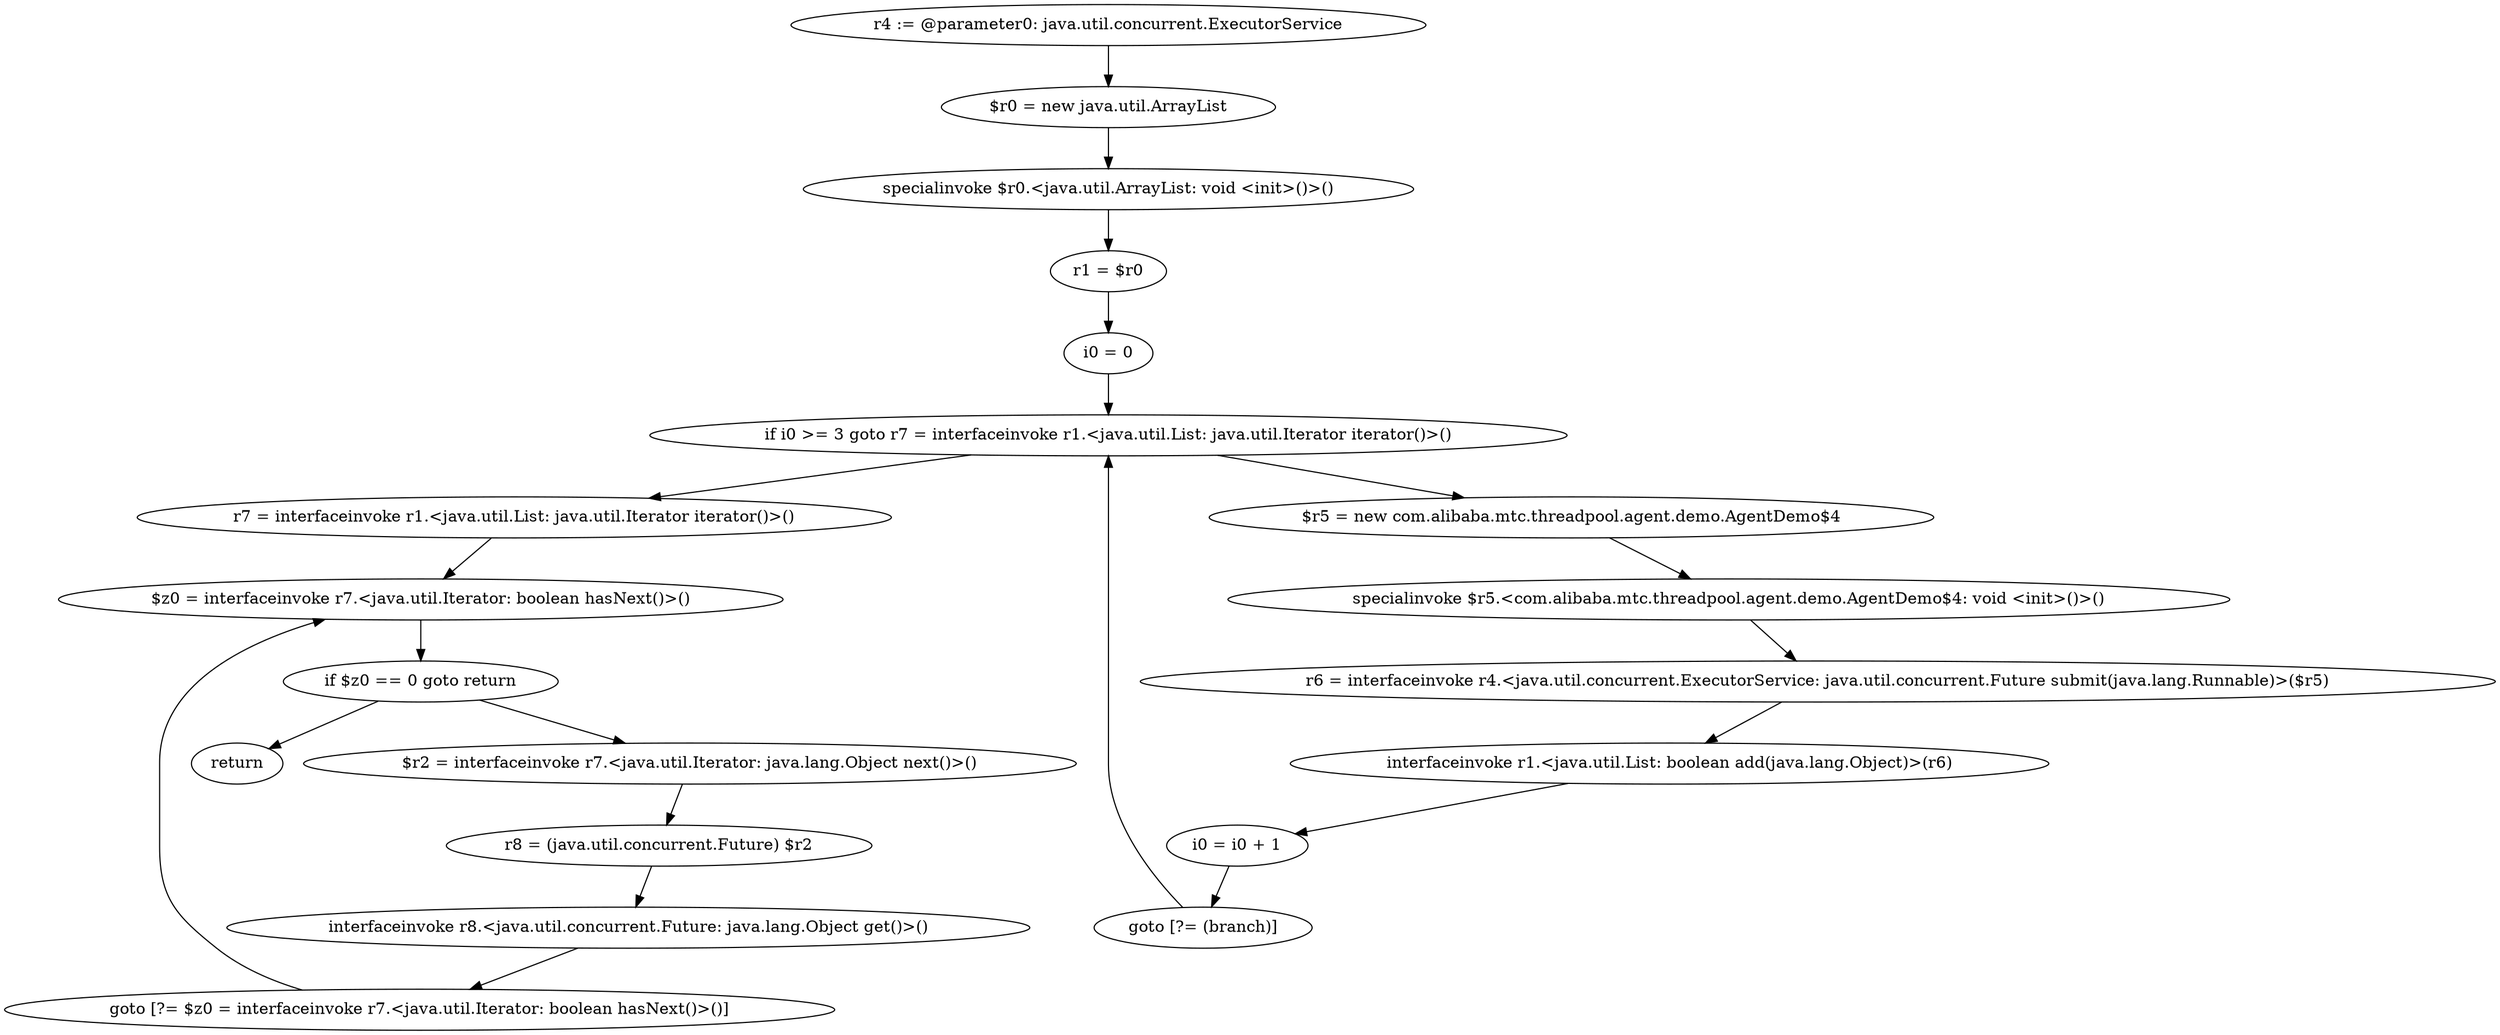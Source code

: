 digraph "unitGraph" {
    "r4 := @parameter0: java.util.concurrent.ExecutorService"
    "$r0 = new java.util.ArrayList"
    "specialinvoke $r0.<java.util.ArrayList: void <init>()>()"
    "r1 = $r0"
    "i0 = 0"
    "if i0 >= 3 goto r7 = interfaceinvoke r1.<java.util.List: java.util.Iterator iterator()>()"
    "$r5 = new com.alibaba.mtc.threadpool.agent.demo.AgentDemo$4"
    "specialinvoke $r5.<com.alibaba.mtc.threadpool.agent.demo.AgentDemo$4: void <init>()>()"
    "r6 = interfaceinvoke r4.<java.util.concurrent.ExecutorService: java.util.concurrent.Future submit(java.lang.Runnable)>($r5)"
    "interfaceinvoke r1.<java.util.List: boolean add(java.lang.Object)>(r6)"
    "i0 = i0 + 1"
    "goto [?= (branch)]"
    "r7 = interfaceinvoke r1.<java.util.List: java.util.Iterator iterator()>()"
    "$z0 = interfaceinvoke r7.<java.util.Iterator: boolean hasNext()>()"
    "if $z0 == 0 goto return"
    "$r2 = interfaceinvoke r7.<java.util.Iterator: java.lang.Object next()>()"
    "r8 = (java.util.concurrent.Future) $r2"
    "interfaceinvoke r8.<java.util.concurrent.Future: java.lang.Object get()>()"
    "goto [?= $z0 = interfaceinvoke r7.<java.util.Iterator: boolean hasNext()>()]"
    "return"
    "r4 := @parameter0: java.util.concurrent.ExecutorService"->"$r0 = new java.util.ArrayList";
    "$r0 = new java.util.ArrayList"->"specialinvoke $r0.<java.util.ArrayList: void <init>()>()";
    "specialinvoke $r0.<java.util.ArrayList: void <init>()>()"->"r1 = $r0";
    "r1 = $r0"->"i0 = 0";
    "i0 = 0"->"if i0 >= 3 goto r7 = interfaceinvoke r1.<java.util.List: java.util.Iterator iterator()>()";
    "if i0 >= 3 goto r7 = interfaceinvoke r1.<java.util.List: java.util.Iterator iterator()>()"->"$r5 = new com.alibaba.mtc.threadpool.agent.demo.AgentDemo$4";
    "if i0 >= 3 goto r7 = interfaceinvoke r1.<java.util.List: java.util.Iterator iterator()>()"->"r7 = interfaceinvoke r1.<java.util.List: java.util.Iterator iterator()>()";
    "$r5 = new com.alibaba.mtc.threadpool.agent.demo.AgentDemo$4"->"specialinvoke $r5.<com.alibaba.mtc.threadpool.agent.demo.AgentDemo$4: void <init>()>()";
    "specialinvoke $r5.<com.alibaba.mtc.threadpool.agent.demo.AgentDemo$4: void <init>()>()"->"r6 = interfaceinvoke r4.<java.util.concurrent.ExecutorService: java.util.concurrent.Future submit(java.lang.Runnable)>($r5)";
    "r6 = interfaceinvoke r4.<java.util.concurrent.ExecutorService: java.util.concurrent.Future submit(java.lang.Runnable)>($r5)"->"interfaceinvoke r1.<java.util.List: boolean add(java.lang.Object)>(r6)";
    "interfaceinvoke r1.<java.util.List: boolean add(java.lang.Object)>(r6)"->"i0 = i0 + 1";
    "i0 = i0 + 1"->"goto [?= (branch)]";
    "goto [?= (branch)]"->"if i0 >= 3 goto r7 = interfaceinvoke r1.<java.util.List: java.util.Iterator iterator()>()";
    "r7 = interfaceinvoke r1.<java.util.List: java.util.Iterator iterator()>()"->"$z0 = interfaceinvoke r7.<java.util.Iterator: boolean hasNext()>()";
    "$z0 = interfaceinvoke r7.<java.util.Iterator: boolean hasNext()>()"->"if $z0 == 0 goto return";
    "if $z0 == 0 goto return"->"$r2 = interfaceinvoke r7.<java.util.Iterator: java.lang.Object next()>()";
    "if $z0 == 0 goto return"->"return";
    "$r2 = interfaceinvoke r7.<java.util.Iterator: java.lang.Object next()>()"->"r8 = (java.util.concurrent.Future) $r2";
    "r8 = (java.util.concurrent.Future) $r2"->"interfaceinvoke r8.<java.util.concurrent.Future: java.lang.Object get()>()";
    "interfaceinvoke r8.<java.util.concurrent.Future: java.lang.Object get()>()"->"goto [?= $z0 = interfaceinvoke r7.<java.util.Iterator: boolean hasNext()>()]";
    "goto [?= $z0 = interfaceinvoke r7.<java.util.Iterator: boolean hasNext()>()]"->"$z0 = interfaceinvoke r7.<java.util.Iterator: boolean hasNext()>()";
}
